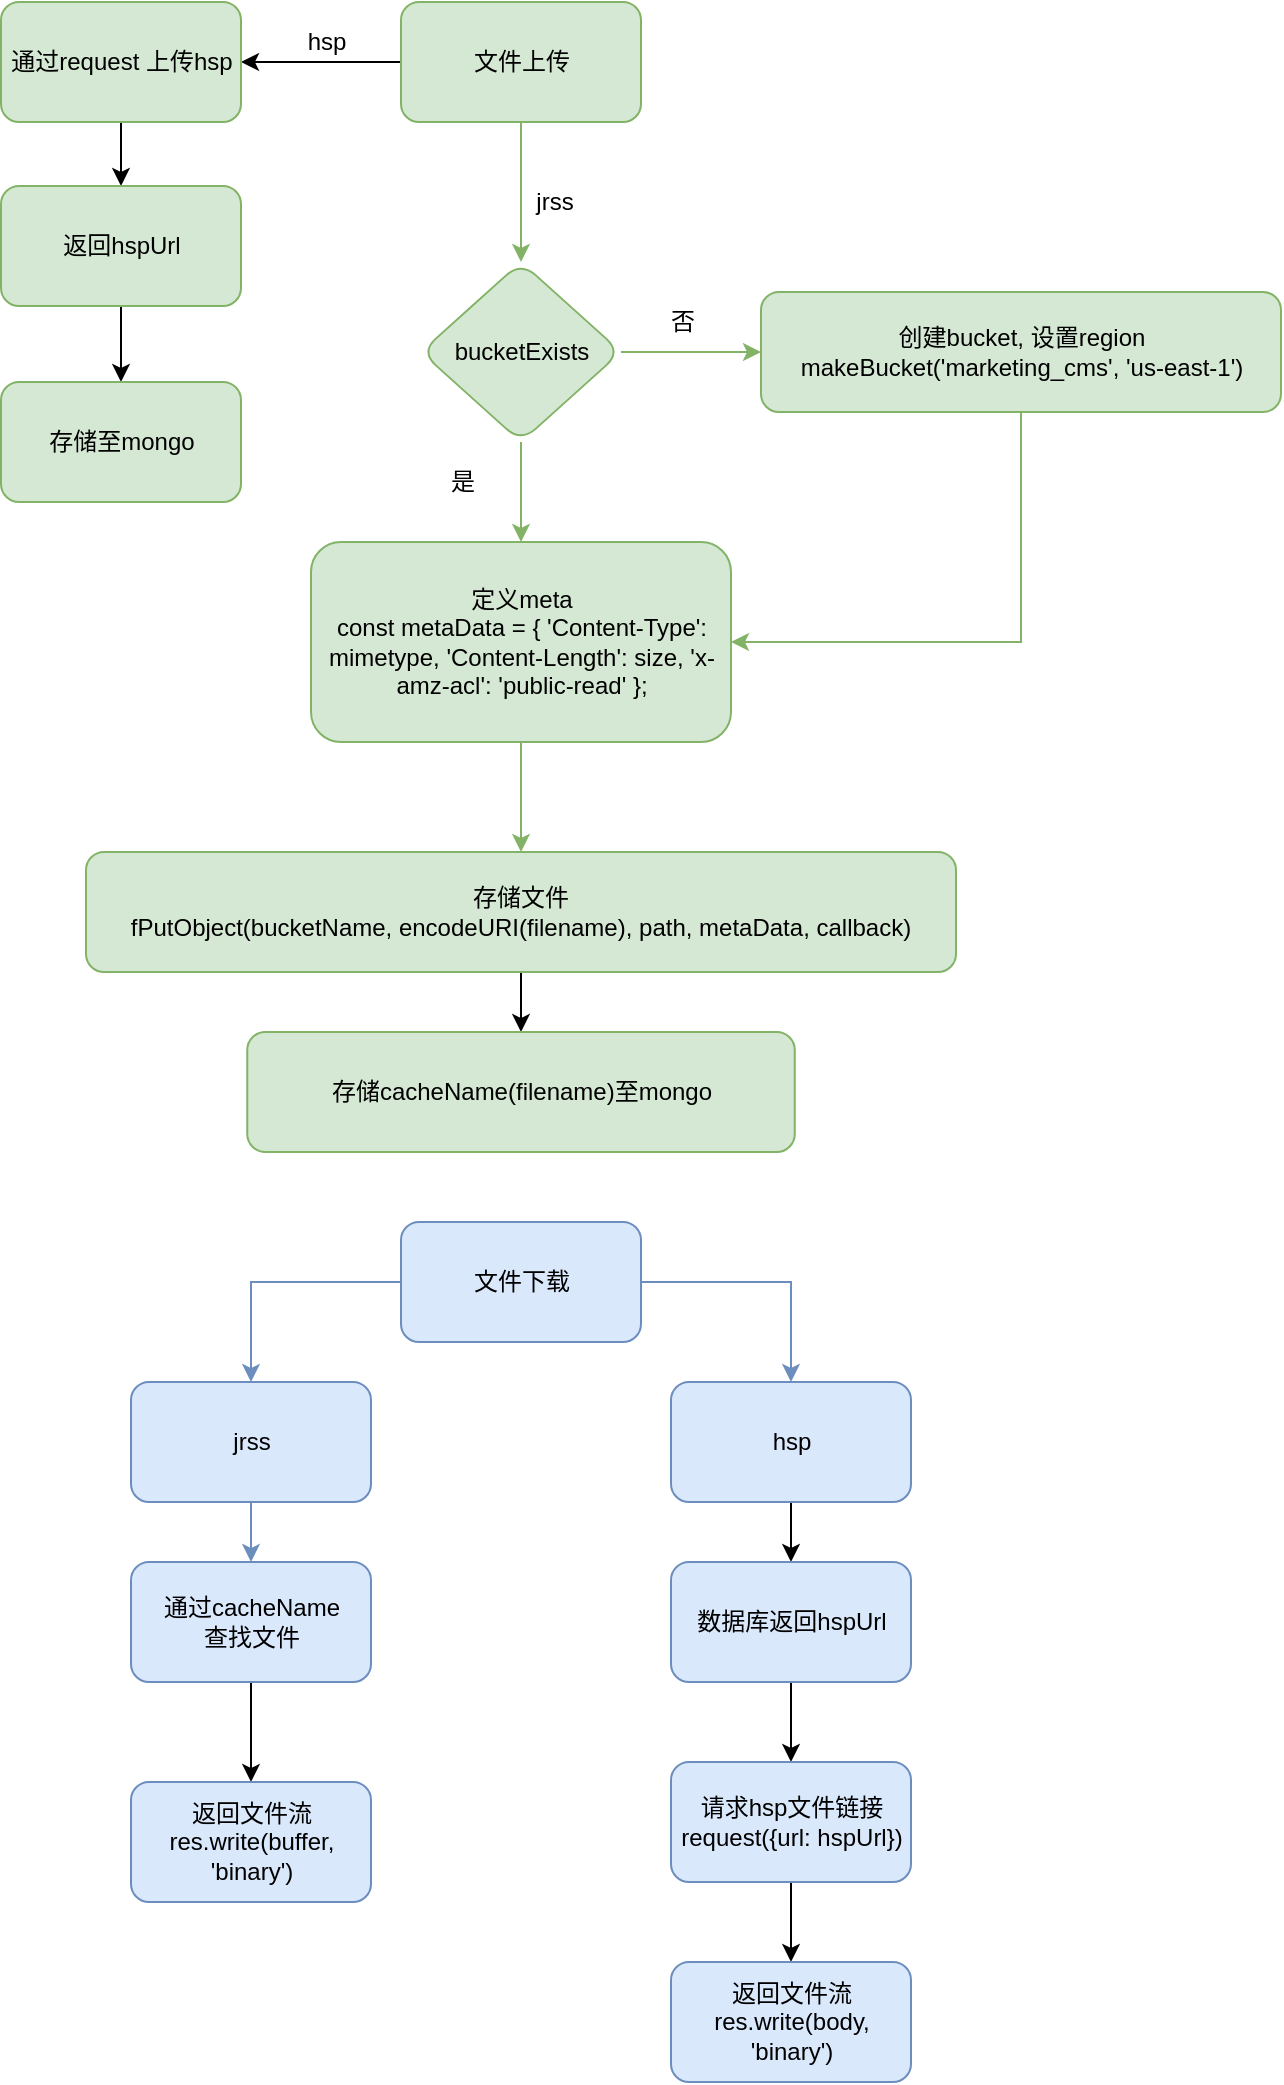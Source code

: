 <mxfile version="20.4.0" type="github">
  <diagram id="-bRVjWf50syRQSRy9VFX" name="第 1 页">
    <mxGraphModel dx="1178" dy="712" grid="1" gridSize="10" guides="1" tooltips="1" connect="1" arrows="1" fold="1" page="1" pageScale="1" pageWidth="827" pageHeight="1169" math="0" shadow="0">
      <root>
        <mxCell id="0" />
        <mxCell id="1" parent="0" />
        <mxCell id="c2ixvgZk76cDXogd91zL-6" value="" style="edgeStyle=orthogonalEdgeStyle;rounded=0;orthogonalLoop=1;jettySize=auto;html=1;fillColor=#d5e8d4;strokeColor=#82b366;" edge="1" parent="1" source="c2ixvgZk76cDXogd91zL-2" target="c2ixvgZk76cDXogd91zL-5">
          <mxGeometry relative="1" as="geometry" />
        </mxCell>
        <mxCell id="c2ixvgZk76cDXogd91zL-34" value="" style="edgeStyle=orthogonalEdgeStyle;rounded=0;orthogonalLoop=1;jettySize=auto;html=1;" edge="1" parent="1" source="c2ixvgZk76cDXogd91zL-2" target="c2ixvgZk76cDXogd91zL-33">
          <mxGeometry relative="1" as="geometry" />
        </mxCell>
        <mxCell id="c2ixvgZk76cDXogd91zL-2" value="文件上传" style="rounded=1;whiteSpace=wrap;html=1;fillColor=#d5e8d4;strokeColor=#82b366;" vertex="1" parent="1">
          <mxGeometry x="297.5" y="10" width="120" height="60" as="geometry" />
        </mxCell>
        <mxCell id="c2ixvgZk76cDXogd91zL-8" value="" style="edgeStyle=orthogonalEdgeStyle;rounded=0;orthogonalLoop=1;jettySize=auto;html=1;fillColor=#d5e8d4;strokeColor=#82b366;" edge="1" parent="1" source="c2ixvgZk76cDXogd91zL-5" target="c2ixvgZk76cDXogd91zL-7">
          <mxGeometry relative="1" as="geometry" />
        </mxCell>
        <mxCell id="c2ixvgZk76cDXogd91zL-11" value="" style="edgeStyle=orthogonalEdgeStyle;rounded=0;orthogonalLoop=1;jettySize=auto;html=1;fillColor=#d5e8d4;strokeColor=#82b366;" edge="1" parent="1" source="c2ixvgZk76cDXogd91zL-5" target="c2ixvgZk76cDXogd91zL-10">
          <mxGeometry relative="1" as="geometry" />
        </mxCell>
        <mxCell id="c2ixvgZk76cDXogd91zL-5" value="bucketExists" style="rhombus;whiteSpace=wrap;html=1;rounded=1;fillColor=#d5e8d4;strokeColor=#82b366;" vertex="1" parent="1">
          <mxGeometry x="307.5" y="140" width="100" height="90" as="geometry" />
        </mxCell>
        <mxCell id="c2ixvgZk76cDXogd91zL-15" style="edgeStyle=orthogonalEdgeStyle;rounded=0;orthogonalLoop=1;jettySize=auto;html=1;exitX=0.5;exitY=1;exitDx=0;exitDy=0;entryX=1;entryY=0.5;entryDx=0;entryDy=0;fillColor=#d5e8d4;strokeColor=#82b366;" edge="1" parent="1" source="c2ixvgZk76cDXogd91zL-7" target="c2ixvgZk76cDXogd91zL-10">
          <mxGeometry relative="1" as="geometry" />
        </mxCell>
        <mxCell id="c2ixvgZk76cDXogd91zL-7" value="创建bucket, 设置region&lt;br&gt;makeBucket(&#39;marketing_cms&#39;, &#39;us-east-1&#39;)" style="whiteSpace=wrap;html=1;rounded=1;fillColor=#d5e8d4;strokeColor=#82b366;" vertex="1" parent="1">
          <mxGeometry x="477.5" y="155" width="260" height="60" as="geometry" />
        </mxCell>
        <mxCell id="c2ixvgZk76cDXogd91zL-9" value="否" style="text;html=1;align=center;verticalAlign=middle;resizable=0;points=[];autosize=1;" vertex="1" parent="1">
          <mxGeometry x="417.5" y="155" width="40" height="30" as="geometry" />
        </mxCell>
        <mxCell id="c2ixvgZk76cDXogd91zL-14" value="" style="edgeStyle=orthogonalEdgeStyle;rounded=0;orthogonalLoop=1;jettySize=auto;html=1;fillColor=#d5e8d4;strokeColor=#82b366;" edge="1" parent="1" source="c2ixvgZk76cDXogd91zL-10" target="c2ixvgZk76cDXogd91zL-13">
          <mxGeometry relative="1" as="geometry" />
        </mxCell>
        <mxCell id="c2ixvgZk76cDXogd91zL-10" value="定义meta&lt;br&gt;const metaData = { &#39;Content-Type&#39;: mimetype, &#39;Content-Length&#39;: size, &#39;x-amz-acl&#39;: &#39;public-read&#39; };" style="whiteSpace=wrap;html=1;rounded=1;fillColor=#d5e8d4;strokeColor=#82b366;" vertex="1" parent="1">
          <mxGeometry x="252.5" y="280" width="210" height="100" as="geometry" />
        </mxCell>
        <mxCell id="c2ixvgZk76cDXogd91zL-12" value="是" style="text;html=1;align=center;verticalAlign=middle;resizable=0;points=[];autosize=1;" vertex="1" parent="1">
          <mxGeometry x="307.5" y="235" width="40" height="30" as="geometry" />
        </mxCell>
        <mxCell id="c2ixvgZk76cDXogd91zL-38" value="" style="edgeStyle=orthogonalEdgeStyle;rounded=0;orthogonalLoop=1;jettySize=auto;html=1;" edge="1" parent="1" source="c2ixvgZk76cDXogd91zL-13" target="c2ixvgZk76cDXogd91zL-37">
          <mxGeometry relative="1" as="geometry" />
        </mxCell>
        <mxCell id="c2ixvgZk76cDXogd91zL-13" value="存储文件&lt;br&gt;fPutObject(bucketName, encodeURI(filename), path, metaData, callback)" style="whiteSpace=wrap;html=1;rounded=1;fillColor=#d5e8d4;strokeColor=#82b366;" vertex="1" parent="1">
          <mxGeometry x="140" y="435" width="435" height="60" as="geometry" />
        </mxCell>
        <mxCell id="c2ixvgZk76cDXogd91zL-20" value="" style="edgeStyle=orthogonalEdgeStyle;rounded=0;orthogonalLoop=1;jettySize=auto;html=1;fillColor=#dae8fc;strokeColor=#6c8ebf;" edge="1" parent="1" source="c2ixvgZk76cDXogd91zL-16" target="c2ixvgZk76cDXogd91zL-19">
          <mxGeometry relative="1" as="geometry" />
        </mxCell>
        <mxCell id="c2ixvgZk76cDXogd91zL-22" value="" style="edgeStyle=orthogonalEdgeStyle;rounded=0;orthogonalLoop=1;jettySize=auto;html=1;fillColor=#dae8fc;strokeColor=#6c8ebf;" edge="1" parent="1" source="c2ixvgZk76cDXogd91zL-16" target="c2ixvgZk76cDXogd91zL-21">
          <mxGeometry relative="1" as="geometry" />
        </mxCell>
        <mxCell id="c2ixvgZk76cDXogd91zL-16" value="文件下载" style="rounded=1;whiteSpace=wrap;html=1;fillColor=#dae8fc;strokeColor=#6c8ebf;" vertex="1" parent="1">
          <mxGeometry x="297.5" y="620" width="120" height="60" as="geometry" />
        </mxCell>
        <mxCell id="c2ixvgZk76cDXogd91zL-24" value="" style="edgeStyle=orthogonalEdgeStyle;rounded=0;orthogonalLoop=1;jettySize=auto;html=1;fillColor=#dae8fc;strokeColor=#6c8ebf;" edge="1" parent="1" source="c2ixvgZk76cDXogd91zL-19" target="c2ixvgZk76cDXogd91zL-23">
          <mxGeometry relative="1" as="geometry" />
        </mxCell>
        <mxCell id="c2ixvgZk76cDXogd91zL-19" value="jrss" style="rounded=1;whiteSpace=wrap;html=1;fillColor=#dae8fc;strokeColor=#6c8ebf;" vertex="1" parent="1">
          <mxGeometry x="162.5" y="700" width="120" height="60" as="geometry" />
        </mxCell>
        <mxCell id="c2ixvgZk76cDXogd91zL-28" value="" style="edgeStyle=orthogonalEdgeStyle;rounded=0;orthogonalLoop=1;jettySize=auto;html=1;" edge="1" parent="1" source="c2ixvgZk76cDXogd91zL-21" target="c2ixvgZk76cDXogd91zL-27">
          <mxGeometry relative="1" as="geometry" />
        </mxCell>
        <mxCell id="c2ixvgZk76cDXogd91zL-21" value="hsp" style="rounded=1;whiteSpace=wrap;html=1;fillColor=#dae8fc;strokeColor=#6c8ebf;" vertex="1" parent="1">
          <mxGeometry x="432.5" y="700" width="120" height="60" as="geometry" />
        </mxCell>
        <mxCell id="c2ixvgZk76cDXogd91zL-26" value="" style="edgeStyle=orthogonalEdgeStyle;rounded=0;orthogonalLoop=1;jettySize=auto;html=1;" edge="1" parent="1" source="c2ixvgZk76cDXogd91zL-23" target="c2ixvgZk76cDXogd91zL-25">
          <mxGeometry relative="1" as="geometry" />
        </mxCell>
        <mxCell id="c2ixvgZk76cDXogd91zL-23" value="通过cacheName&lt;br&gt;查找文件" style="rounded=1;whiteSpace=wrap;html=1;fillColor=#dae8fc;strokeColor=#6c8ebf;" vertex="1" parent="1">
          <mxGeometry x="162.5" y="790" width="120" height="60" as="geometry" />
        </mxCell>
        <mxCell id="c2ixvgZk76cDXogd91zL-25" value="返回文件流&lt;br&gt;res.write(buffer, &#39;binary&#39;)" style="rounded=1;whiteSpace=wrap;html=1;fillColor=#dae8fc;strokeColor=#6c8ebf;" vertex="1" parent="1">
          <mxGeometry x="162.5" y="900" width="120" height="60" as="geometry" />
        </mxCell>
        <mxCell id="c2ixvgZk76cDXogd91zL-30" value="" style="edgeStyle=orthogonalEdgeStyle;rounded=0;orthogonalLoop=1;jettySize=auto;html=1;" edge="1" parent="1" source="c2ixvgZk76cDXogd91zL-27" target="c2ixvgZk76cDXogd91zL-29">
          <mxGeometry relative="1" as="geometry" />
        </mxCell>
        <mxCell id="c2ixvgZk76cDXogd91zL-27" value="数据库返回hspUrl" style="rounded=1;whiteSpace=wrap;html=1;fillColor=#dae8fc;strokeColor=#6c8ebf;" vertex="1" parent="1">
          <mxGeometry x="432.5" y="790" width="120" height="60" as="geometry" />
        </mxCell>
        <mxCell id="c2ixvgZk76cDXogd91zL-32" value="" style="edgeStyle=orthogonalEdgeStyle;rounded=0;orthogonalLoop=1;jettySize=auto;html=1;" edge="1" parent="1" source="c2ixvgZk76cDXogd91zL-29" target="c2ixvgZk76cDXogd91zL-31">
          <mxGeometry relative="1" as="geometry" />
        </mxCell>
        <mxCell id="c2ixvgZk76cDXogd91zL-29" value="请求hsp文件链接&lt;br&gt;request({url: hspUrl})" style="rounded=1;whiteSpace=wrap;html=1;fillColor=#dae8fc;strokeColor=#6c8ebf;" vertex="1" parent="1">
          <mxGeometry x="432.5" y="890" width="120" height="60" as="geometry" />
        </mxCell>
        <mxCell id="c2ixvgZk76cDXogd91zL-31" value="返回文件流&lt;br&gt;res.write(body, &#39;binary&#39;)" style="rounded=1;whiteSpace=wrap;html=1;fillColor=#dae8fc;strokeColor=#6c8ebf;" vertex="1" parent="1">
          <mxGeometry x="432.5" y="990" width="120" height="60" as="geometry" />
        </mxCell>
        <mxCell id="c2ixvgZk76cDXogd91zL-36" value="" style="edgeStyle=orthogonalEdgeStyle;rounded=0;orthogonalLoop=1;jettySize=auto;html=1;" edge="1" parent="1" source="c2ixvgZk76cDXogd91zL-33" target="c2ixvgZk76cDXogd91zL-35">
          <mxGeometry relative="1" as="geometry" />
        </mxCell>
        <mxCell id="c2ixvgZk76cDXogd91zL-33" value="通过request 上传hsp" style="rounded=1;whiteSpace=wrap;html=1;fillColor=#d5e8d4;strokeColor=#82b366;" vertex="1" parent="1">
          <mxGeometry x="97.5" y="10" width="120" height="60" as="geometry" />
        </mxCell>
        <mxCell id="c2ixvgZk76cDXogd91zL-40" value="" style="edgeStyle=orthogonalEdgeStyle;rounded=0;orthogonalLoop=1;jettySize=auto;html=1;" edge="1" parent="1" source="c2ixvgZk76cDXogd91zL-35" target="c2ixvgZk76cDXogd91zL-39">
          <mxGeometry relative="1" as="geometry" />
        </mxCell>
        <mxCell id="c2ixvgZk76cDXogd91zL-35" value="返回hspUrl" style="rounded=1;whiteSpace=wrap;html=1;fillColor=#d5e8d4;strokeColor=#82b366;" vertex="1" parent="1">
          <mxGeometry x="97.5" y="102" width="120" height="60" as="geometry" />
        </mxCell>
        <mxCell id="c2ixvgZk76cDXogd91zL-37" value="存储cacheName(filename)至mongo" style="whiteSpace=wrap;html=1;fillColor=#d5e8d4;strokeColor=#82b366;rounded=1;" vertex="1" parent="1">
          <mxGeometry x="220.63" y="525" width="273.75" height="60" as="geometry" />
        </mxCell>
        <mxCell id="c2ixvgZk76cDXogd91zL-39" value="存储至mongo" style="rounded=1;whiteSpace=wrap;html=1;fillColor=#d5e8d4;strokeColor=#82b366;" vertex="1" parent="1">
          <mxGeometry x="97.5" y="200" width="120" height="60" as="geometry" />
        </mxCell>
        <mxCell id="c2ixvgZk76cDXogd91zL-41" value="jrss" style="text;html=1;align=center;verticalAlign=middle;resizable=0;points=[];autosize=1;strokeColor=none;fillColor=none;" vertex="1" parent="1">
          <mxGeometry x="354" y="95" width="40" height="30" as="geometry" />
        </mxCell>
        <mxCell id="c2ixvgZk76cDXogd91zL-42" value="hsp" style="text;html=1;align=center;verticalAlign=middle;resizable=0;points=[];autosize=1;strokeColor=none;fillColor=none;" vertex="1" parent="1">
          <mxGeometry x="240" y="15" width="40" height="30" as="geometry" />
        </mxCell>
      </root>
    </mxGraphModel>
  </diagram>
</mxfile>
